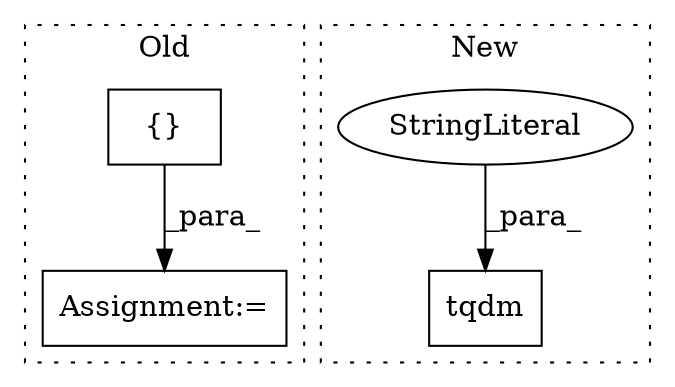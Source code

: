 digraph G {
subgraph cluster0 {
1 [label="{}" a="4" s="6869,6914" l="1,1" shape="box"];
3 [label="Assignment:=" a="7" s="7093,7202" l="53,2" shape="box"];
label = "Old";
style="dotted";
}
subgraph cluster1 {
2 [label="tqdm" a="32" s="6494,6526" l="5,1" shape="box"];
4 [label="StringLiteral" a="45" s="6506" l="9" shape="ellipse"];
label = "New";
style="dotted";
}
1 -> 3 [label="_para_"];
4 -> 2 [label="_para_"];
}
